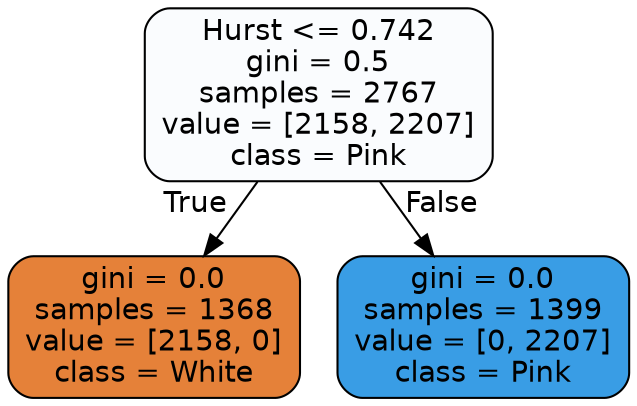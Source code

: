 digraph Tree {
node [shape=box, style="filled, rounded", color="black", fontname=helvetica] ;
edge [fontname=helvetica] ;
0 [label="Hurst <= 0.742\ngini = 0.5\nsamples = 2767\nvalue = [2158, 2207]\nclass = Pink", fillcolor="#399de506"] ;
1 [label="gini = 0.0\nsamples = 1368\nvalue = [2158, 0]\nclass = White", fillcolor="#e58139ff"] ;
0 -> 1 [labeldistance=2.5, labelangle=45, headlabel="True"] ;
2 [label="gini = 0.0\nsamples = 1399\nvalue = [0, 2207]\nclass = Pink", fillcolor="#399de5ff"] ;
0 -> 2 [labeldistance=2.5, labelangle=-45, headlabel="False"] ;
}
